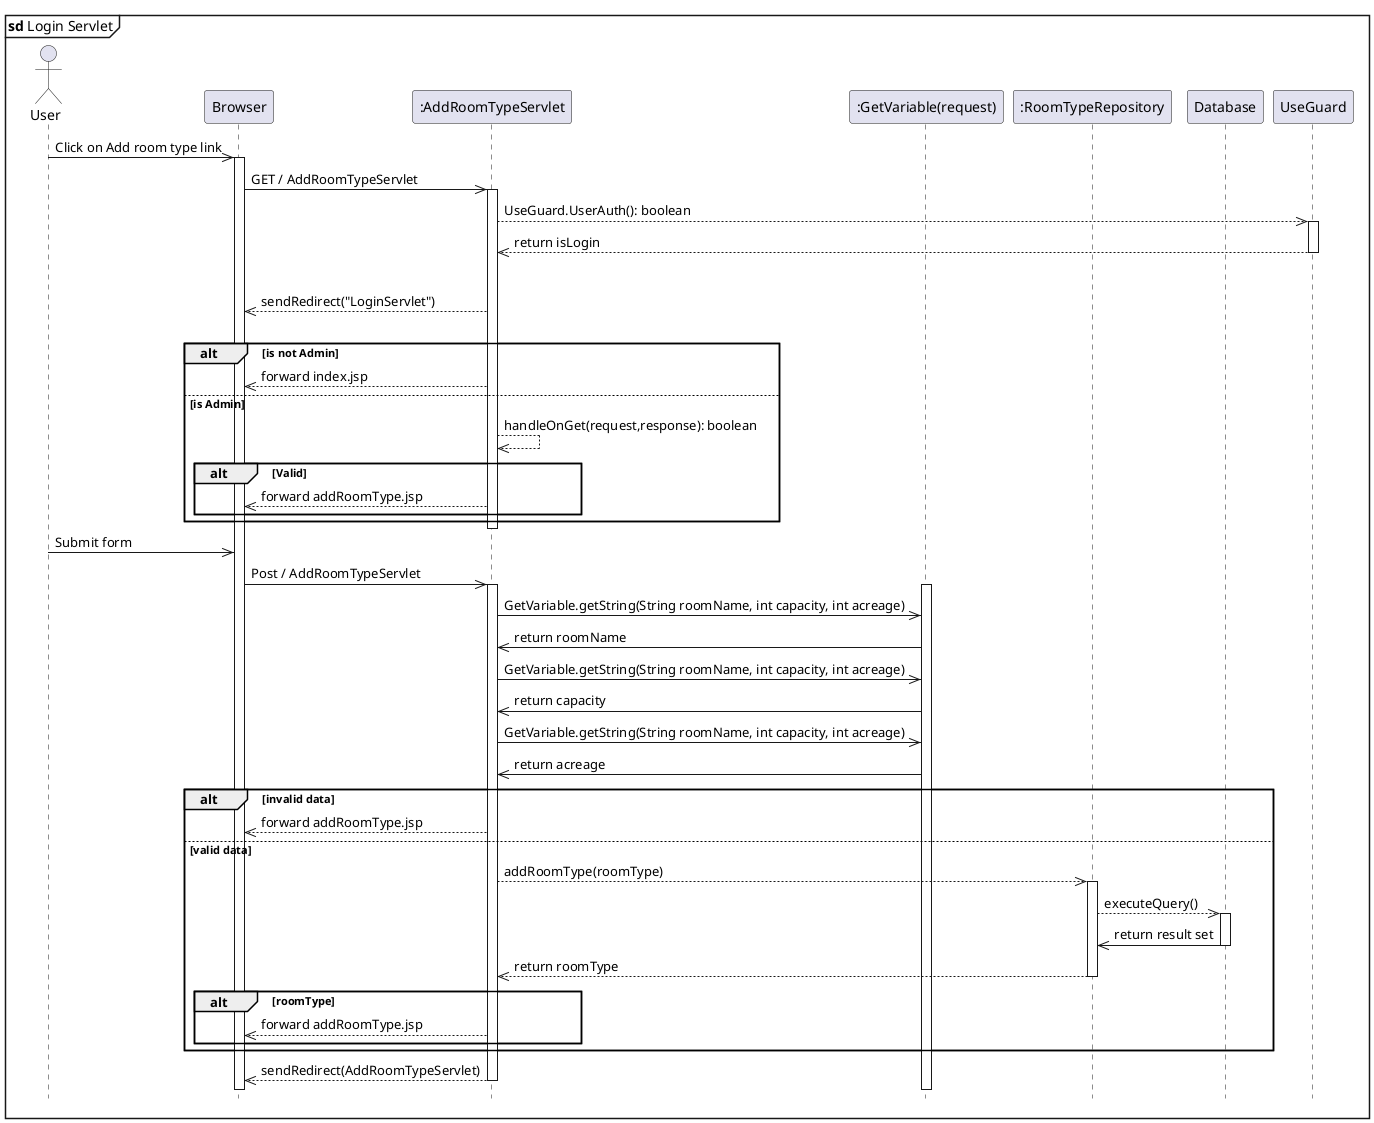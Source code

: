 @startuml addRoomTypeServlet

hide footbox
mainframe <b>sd</b> Login Servlet
actor User
participant "Browser" as Browser
participant ":AddRoomTypeServlet" as AddRoomTypeServlet
participant ":GetVariable(request)" as GetVariable
participant ":RoomTypeRepository" as RoomTypeRepository
participant "Database" as Database

User ->> Browser: Click on Add room type link
activate Browser
    Browser ->> AddRoomTypeServlet: GET / AddRoomTypeServlet
    activate AddRoomTypeServlet
        AddRoomTypeServlet -->> UseGuard: UseGuard.UserAuth(): boolean
        activate UseGuard 
        UseGuard -->> AddRoomTypeServlet:return isLogin
        deactivate UseGuard
        alt not Login
            AddRoomTypeServlet -->> Browser: sendRedirect("LoginServlet")
        else check User
        alt is not Admin
            AddRoomTypeServlet -->> Browser: forward index.jsp
        else is Admin
            AddRoomTypeServlet -->> AddRoomTypeServlet: handleOnGet(request,response): boolean
            alt Valid
                AddRoomTypeServlet -->> Browser: forward addRoomType.jsp           
            end
        end
    deactivate AddRoomTypeServlet

User ->> Browser: Submit form
    Browser ->> AddRoomTypeServlet : Post / AddRoomTypeServlet   
    activate AddRoomTypeServlet
    activate GetVariable
        AddRoomTypeServlet ->> GetVariable: GetVariable.getString(String roomName, int capacity, int acreage)
        GetVariable ->> AddRoomTypeServlet: return roomName

        AddRoomTypeServlet ->> GetVariable: GetVariable.getString(String roomName, int capacity, int acreage)
        GetVariable ->> AddRoomTypeServlet: return capacity

        AddRoomTypeServlet ->> GetVariable: GetVariable.getString(String roomName, int capacity, int acreage)
        GetVariable ->> AddRoomTypeServlet: return acreage
        
    alt invalid data
        AddRoomTypeServlet -->> Browser: forward addRoomType.jsp
    else valid data
    AddRoomTypeServlet -->> RoomTypeRepository: addRoomType(roomType)
        activate RoomTypeRepository
            RoomTypeRepository -->>  Database: executeQuery()
                activate Database 
                    Database ->> RoomTypeRepository: return result set
                deactivate Database
            RoomTypeRepository -->> AddRoomTypeServlet: return roomType
            deactivate RoomTypeRepository
        alt roomType
        AddRoomTypeServlet -->> Browser: forward addRoomType.jsp
        end
    end
    AddRoomTypeServlet -->> Browser: sendRedirect(AddRoomTypeServlet)
    deactivate AddRoomTypeServlet
